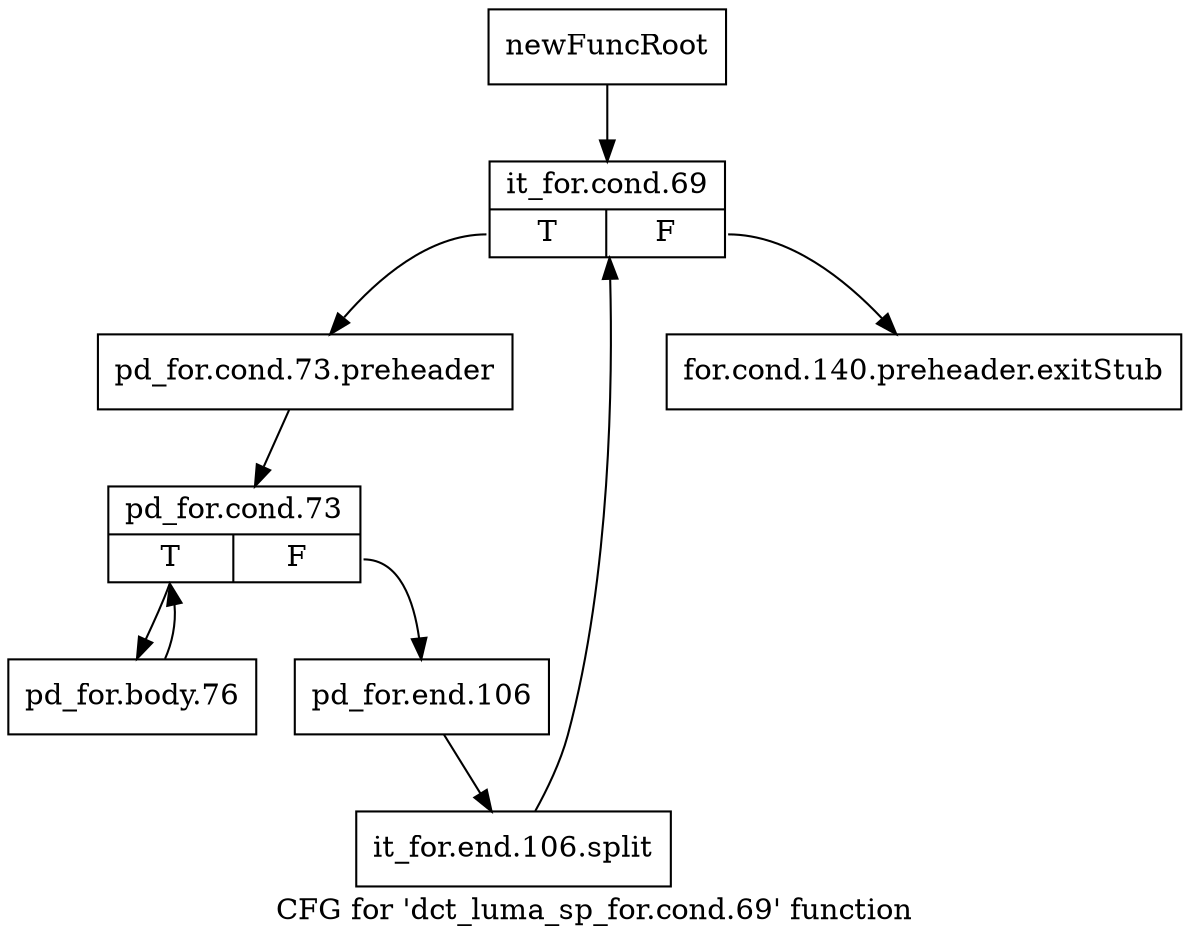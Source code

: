 digraph "CFG for 'dct_luma_sp_for.cond.69' function" {
	label="CFG for 'dct_luma_sp_for.cond.69' function";

	Node0x22eabb0 [shape=record,label="{newFuncRoot}"];
	Node0x22eabb0 -> Node0x22eac50;
	Node0x22eac00 [shape=record,label="{for.cond.140.preheader.exitStub}"];
	Node0x22eac50 [shape=record,label="{it_for.cond.69|{<s0>T|<s1>F}}"];
	Node0x22eac50:s0 -> Node0x22eaca0;
	Node0x22eac50:s1 -> Node0x22eac00;
	Node0x22eaca0 [shape=record,label="{pd_for.cond.73.preheader}"];
	Node0x22eaca0 -> Node0x22eacf0;
	Node0x22eacf0 [shape=record,label="{pd_for.cond.73|{<s0>T|<s1>F}}"];
	Node0x22eacf0:s0 -> Node0x22ead90;
	Node0x22eacf0:s1 -> Node0x22ead40;
	Node0x22ead40 [shape=record,label="{pd_for.end.106}"];
	Node0x22ead40 -> Node0x3764a90;
	Node0x3764a90 [shape=record,label="{it_for.end.106.split}"];
	Node0x3764a90 -> Node0x22eac50;
	Node0x22ead90 [shape=record,label="{pd_for.body.76}"];
	Node0x22ead90 -> Node0x22eacf0;
}
